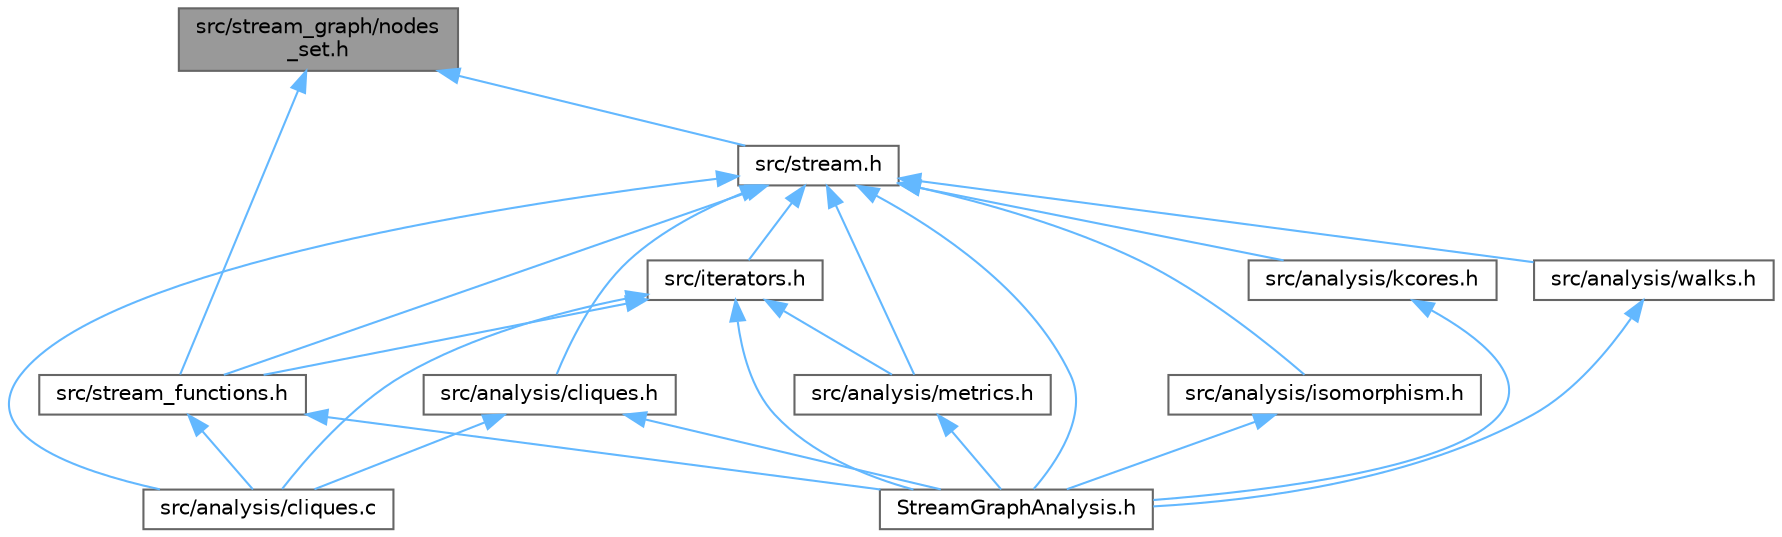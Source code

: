 digraph "src/stream_graph/nodes_set.h"
{
 // LATEX_PDF_SIZE
  bgcolor="transparent";
  edge [fontname=Helvetica,fontsize=10,labelfontname=Helvetica,labelfontsize=10];
  node [fontname=Helvetica,fontsize=10,shape=box,height=0.2,width=0.4];
  Node1 [id="Node000001",label="src/stream_graph/nodes\l_set.h",height=0.2,width=0.4,color="gray40", fillcolor="grey60", style="filled", fontcolor="black",tooltip="A node and a set of nodes of a StreamGraph."];
  Node1 -> Node2 [id="edge24_Node000001_Node000002",dir="back",color="steelblue1",style="solid",tooltip=" "];
  Node2 [id="Node000002",label="src/stream.h",height=0.2,width=0.4,color="grey40", fillcolor="white", style="filled",URL="$stream_8h.html",tooltip="Create StreamGraph's and manipulate generic Stream's. A StreamGraph is the main data structure to rep..."];
  Node2 -> Node3 [id="edge25_Node000002_Node000003",dir="back",color="steelblue1",style="solid",tooltip=" "];
  Node3 [id="Node000003",label="StreamGraphAnalysis.h",height=0.2,width=0.4,color="grey40", fillcolor="white", style="filled",URL="$StreamGraphAnalysis_8h.html",tooltip="The main header file of the library."];
  Node2 -> Node4 [id="edge26_Node000002_Node000004",dir="back",color="steelblue1",style="solid",tooltip=" "];
  Node4 [id="Node000004",label="src/analysis/cliques.c",height=0.2,width=0.4,color="grey40", fillcolor="white", style="filled",URL="$cliques_8c.html",tooltip="Implementation of the algorithm to find maximal cliques in a Stream.   The algorithm to find the maxi..."];
  Node2 -> Node5 [id="edge27_Node000002_Node000005",dir="back",color="steelblue1",style="solid",tooltip=" "];
  Node5 [id="Node000005",label="src/analysis/cliques.h",height=0.2,width=0.4,color="grey40", fillcolor="white", style="filled",URL="$cliques_8h.html",tooltip="Find maximal cliques in a Stream."];
  Node5 -> Node3 [id="edge28_Node000005_Node000003",dir="back",color="steelblue1",style="solid",tooltip=" "];
  Node5 -> Node4 [id="edge29_Node000005_Node000004",dir="back",color="steelblue1",style="solid",tooltip=" "];
  Node2 -> Node6 [id="edge30_Node000002_Node000006",dir="back",color="steelblue1",style="solid",tooltip=" "];
  Node6 [id="Node000006",label="src/analysis/isomorphism.h",height=0.2,width=0.4,color="grey40", fillcolor="white", style="filled",URL="$isomorphism_8h.html",tooltip="Functions to check if two streamgraphs are isomorphic."];
  Node6 -> Node3 [id="edge31_Node000006_Node000003",dir="back",color="steelblue1",style="solid",tooltip=" "];
  Node2 -> Node7 [id="edge32_Node000002_Node000007",dir="back",color="steelblue1",style="solid",tooltip=" "];
  Node7 [id="Node000007",label="src/analysis/kcores.h",height=0.2,width=0.4,color="grey40", fillcolor="white", style="filled",URL="$kcores_8h.html",tooltip="Functions to compute the k-cores of a Stream."];
  Node7 -> Node3 [id="edge33_Node000007_Node000003",dir="back",color="steelblue1",style="solid",tooltip=" "];
  Node2 -> Node8 [id="edge34_Node000002_Node000008",dir="back",color="steelblue1",style="solid",tooltip=" "];
  Node8 [id="Node000008",label="src/analysis/metrics.h",height=0.2,width=0.4,color="grey40", fillcolor="white", style="filled",URL="$metrics_8h.html",tooltip="Functions to compute metrics on a Stream."];
  Node8 -> Node3 [id="edge35_Node000008_Node000003",dir="back",color="steelblue1",style="solid",tooltip=" "];
  Node2 -> Node9 [id="edge36_Node000002_Node000009",dir="back",color="steelblue1",style="solid",tooltip=" "];
  Node9 [id="Node000009",label="src/analysis/walks.h",height=0.2,width=0.4,color="grey40", fillcolor="white", style="filled",URL="$walks_8h_source.html",tooltip=" "];
  Node9 -> Node3 [id="edge37_Node000009_Node000003",dir="back",color="steelblue1",style="solid",tooltip=" "];
  Node2 -> Node10 [id="edge38_Node000002_Node000010",dir="back",color="steelblue1",style="solid",tooltip=" "];
  Node10 [id="Node000010",label="src/iterators.h",height=0.2,width=0.4,color="grey40", fillcolor="white", style="filled",URL="$iterators_8h.html",tooltip="Iterators over nodes, links and time intervals."];
  Node10 -> Node3 [id="edge39_Node000010_Node000003",dir="back",color="steelblue1",style="solid",tooltip=" "];
  Node10 -> Node4 [id="edge40_Node000010_Node000004",dir="back",color="steelblue1",style="solid",tooltip=" "];
  Node10 -> Node8 [id="edge41_Node000010_Node000008",dir="back",color="steelblue1",style="solid",tooltip=" "];
  Node10 -> Node11 [id="edge42_Node000010_Node000011",dir="back",color="steelblue1",style="solid",tooltip=" "];
  Node11 [id="Node000011",label="src/stream_functions.h",height=0.2,width=0.4,color="grey40", fillcolor="white", style="filled",URL="$stream__functions_8h.html",tooltip="Functions to access the data of a StreamGraph."];
  Node11 -> Node3 [id="edge43_Node000011_Node000003",dir="back",color="steelblue1",style="solid",tooltip=" "];
  Node11 -> Node4 [id="edge44_Node000011_Node000004",dir="back",color="steelblue1",style="solid",tooltip=" "];
  Node2 -> Node11 [id="edge45_Node000002_Node000011",dir="back",color="steelblue1",style="solid",tooltip=" "];
  Node1 -> Node11 [id="edge46_Node000001_Node000011",dir="back",color="steelblue1",style="solid",tooltip=" "];
}
